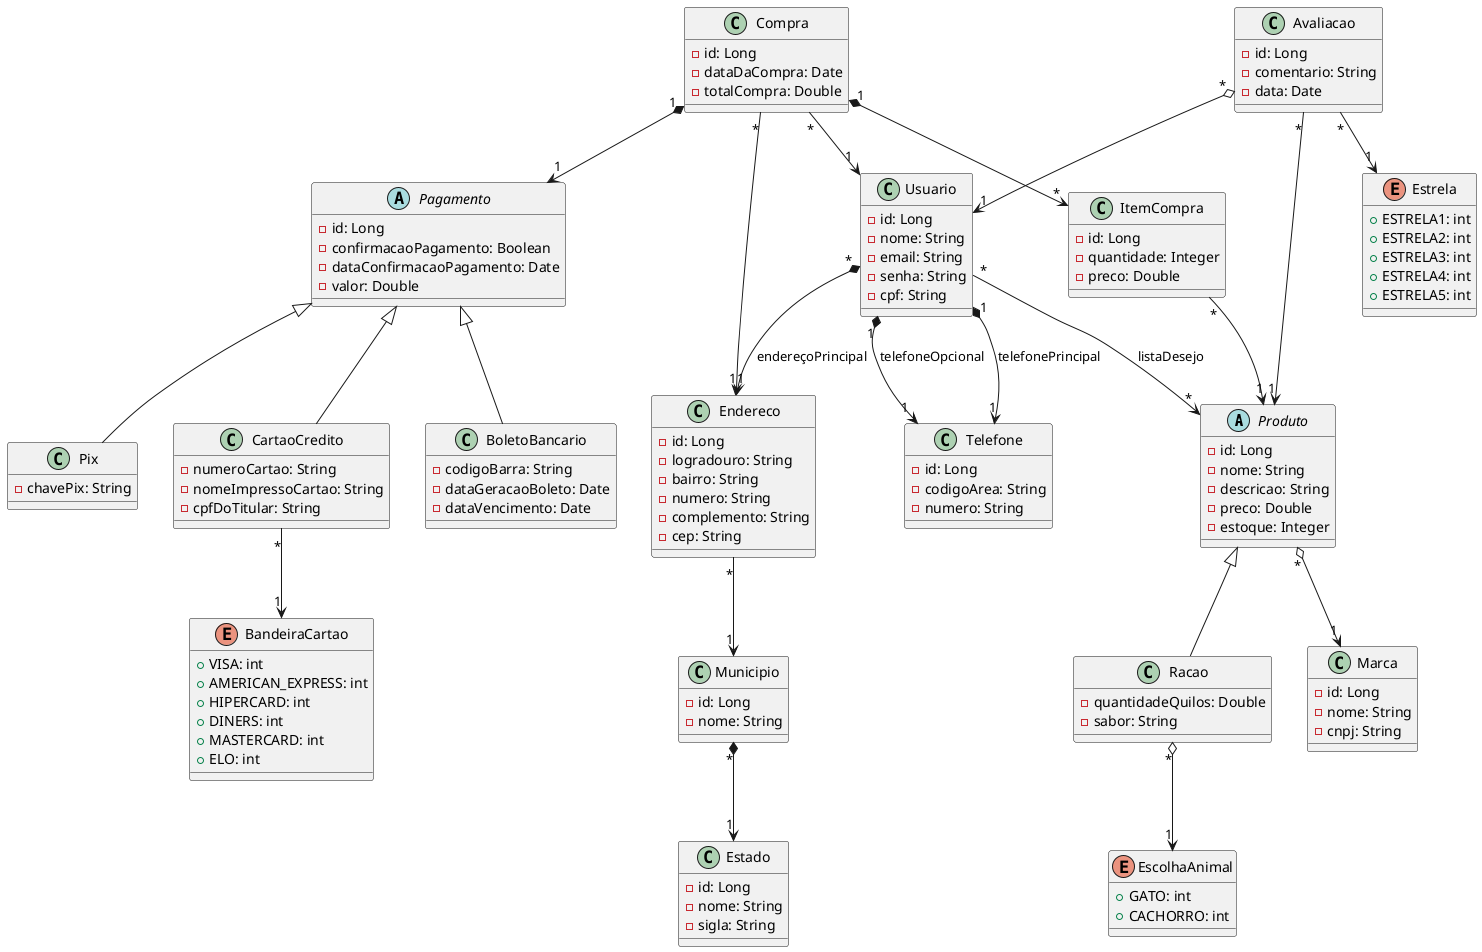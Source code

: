 Classes que serão implementadas: Usuario (com Telefone, Endereco e a "listaDesejo"), Avaliacao, Municipio, Estado, Racao

@startuml JavaPets-eCommerce

    abstract class Produto {

        - id: Long
        - nome: String
        - descricao: String
        - preco: Double
        - estoque: Integer
    }

    class Racao {

        - quantidadeQuilos: Double
        - sabor: String
    }

    enum EscolhaAnimal {
        + GATO: int
        + CACHORRO: int
    }

    class Marca {

        - id: Long
        - nome: String
        - cnpj: String
    }

    class Usuario {

        - id: Long
        - nome: String
        - email: String
        - senha: String
        - cpf: String
    }

    class Telefone {

        - id: Long
        - codigoArea: String
        - numero: String
    }

    class Compra {

        - id: Long
        - dataDaCompra: Date
        - totalCompra: Double
    }

    class ItemCompra {

        - id: Long
        - quantidade: Integer
        - preco: Double
    }

    class Endereco {

        - id: Long
        - logradouro: String
        - bairro: String
        - numero: String
        - complemento: String
        - cep: String
    }

    class Avaliacao {

        - id: Long
        - comentario: String
        - data: Date
    }

    enum Estrela {

        + ESTRELA1: int
        + ESTRELA2: int
        + ESTRELA3: int
        + ESTRELA4: int
        + ESTRELA5: int
    }

    abstract class Pagamento {

        - id: Long
        - confirmacaoPagamento: Boolean
        - dataConfirmacaoPagamento: Date
        - valor: Double
    }

    class BoletoBancario {

        - codigoBarra: String
        - dataGeracaoBoleto: Date
        - dataVencimento: Date
    }

    class Pix {

        - chavePix: String
    }

    class CartaoCredito {

        - numeroCartao: String
        - nomeImpressoCartao: String
        - cpfDoTitular: String
    }

    enum BandeiraCartao {

        + VISA: int
        + AMERICAN_EXPRESS: int
        + HIPERCARD: int
        + DINERS: int
        + MASTERCARD: int
        + ELO: int
    }

    class Estado {

        - id: Long
        - nome: String
        - sigla: String
    }

    class Municipio {

        - id: Long
        - nome: String
    }

    Produto "*" o--> "1" Marca

    Racao -up-|> Produto
    Racao "*" o--> "1" EscolhaAnimal

    Municipio "*" *--> "1" Estado

    Endereco "*" --> "1" Municipio

    Usuario "*" --> "*" Produto: listaDesejo
    Usuario "1" *--> "1" Telefone: telefonePrincipal
    Usuario "1" *--> "1" Telefone: telefoneOpcional
    Usuario "*" *--> "1" Endereco: endereçoPrincipal

    ItemCompra "*" --> "1" Produto

    BoletoBancario -up-|> Pagamento

    Pix -up-|> Pagamento

    CartaoCredito -up-|> Pagamento
    CartaoCredito "*" --> "1" BandeiraCartao

    Compra "*" --> "1" Usuario
    Compra "1" *--> "*" ItemCompra
    Compra "*" --> "1" Endereco
    Compra "1" *--> "1" Pagamento

    Avaliacao "*" --> "1" Estrela
    Avaliacao "*" o--> "1" Usuario
    Avaliacao "*" --> "1" Produto

@enduml